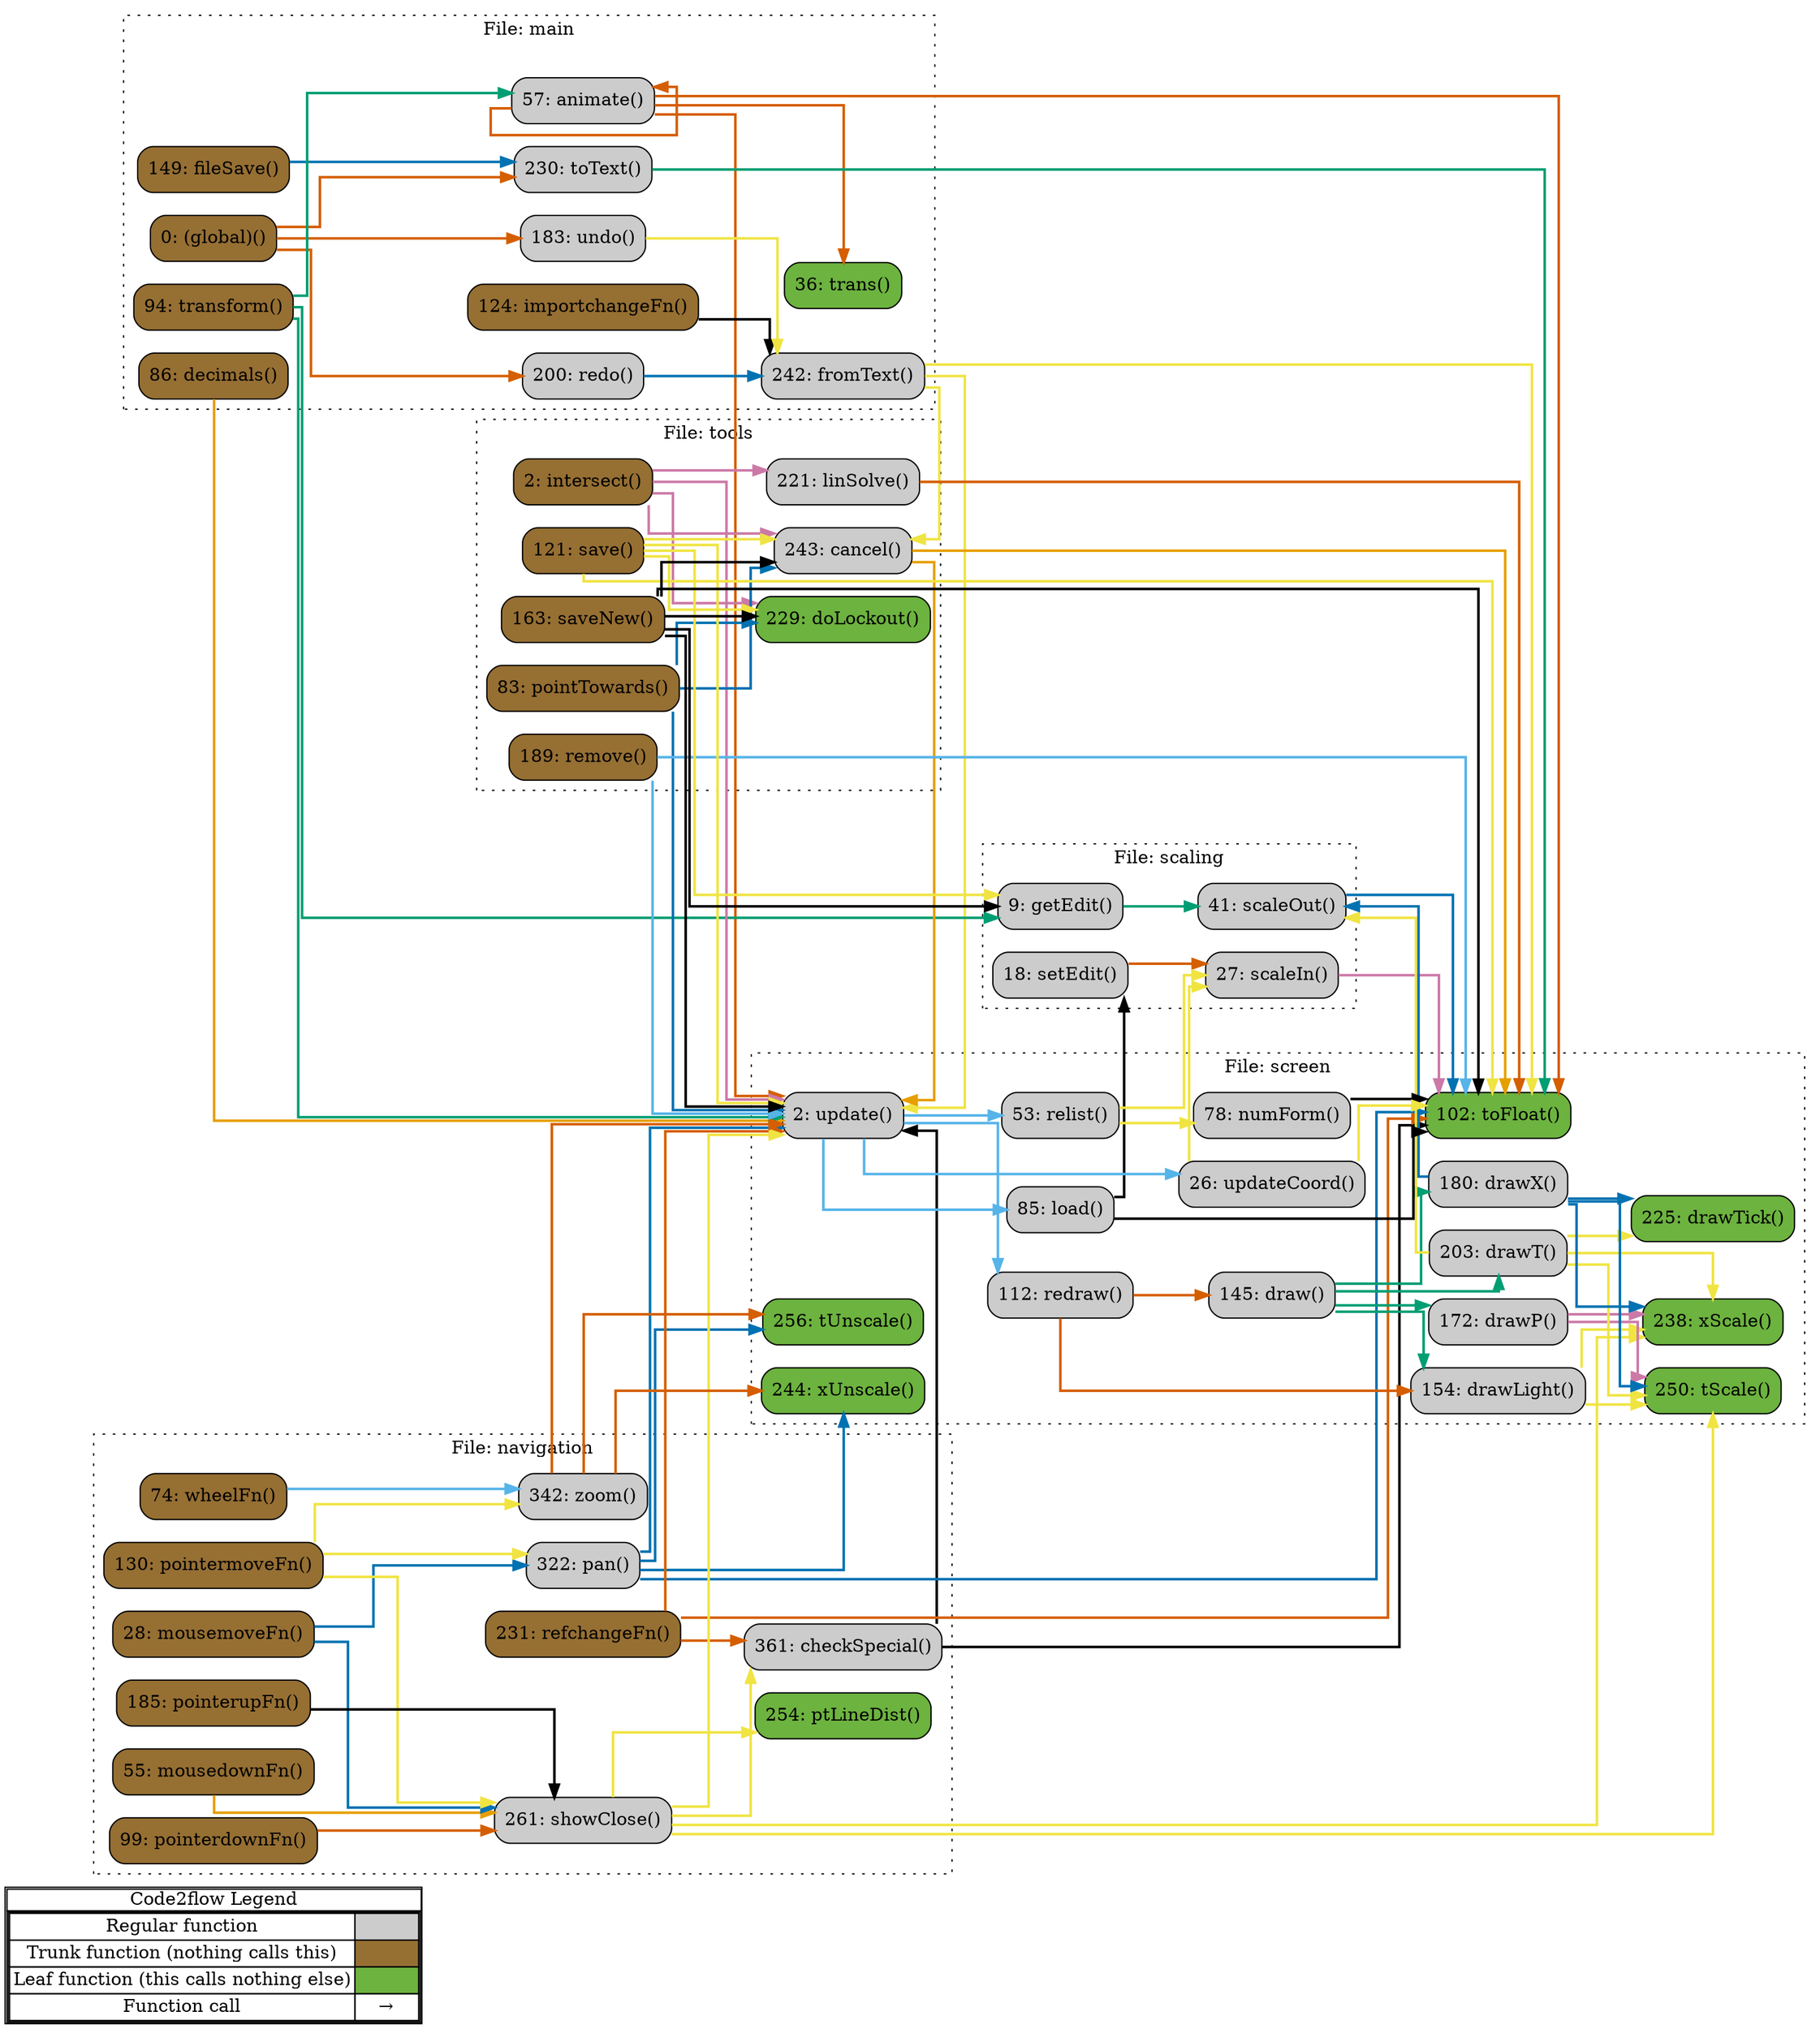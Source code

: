 digraph G {
concentrate=true;
splines="ortho";
rankdir="LR";
subgraph legend{
    rank = min;
    label = "legend";
    Legend [shape=none, margin=0, label = <
        <table cellspacing="0" cellpadding="0" border="1"><tr><td>Code2flow Legend</td></tr><tr><td>
        <table cellspacing="0">
        <tr><td>Regular function</td><td width="50px" bgcolor='#cccccc'></td></tr>
        <tr><td>Trunk function (nothing calls this)</td><td bgcolor='#966F33'></td></tr>
        <tr><td>Leaf function (this calls nothing else)</td><td bgcolor='#6db33f'></td></tr>
        <tr><td>Function call</td><td><font color='black'>&#8594;</font></td></tr>
        </table></td></tr></table>
        >];
}node_bd3e15ae [label="0: (global)()" name="main::(global)" shape="rect" style="rounded,filled" fillcolor="#966F33" ];
node_4e4ebd86 [label="57: animate()" name="main::animate" shape="rect" style="rounded,filled" fillcolor="#cccccc" ];
node_84d80869 [label="86: decimals()" name="main::decimals" shape="rect" style="rounded,filled" fillcolor="#966F33" ];
node_ce2e3e5d [label="149: fileSave()" name="main::fileSave" shape="rect" style="rounded,filled" fillcolor="#966F33" ];
node_3d0ec754 [label="242: fromText()" name="main::fromText" shape="rect" style="rounded,filled" fillcolor="#cccccc" ];
node_8bc1ed80 [label="124: importchangeFn()" name="main::importchangeFn" shape="rect" style="rounded,filled" fillcolor="#966F33" ];
node_18f121c5 [label="200: redo()" name="main::redo" shape="rect" style="rounded,filled" fillcolor="#cccccc" ];
node_d1199013 [label="230: toText()" name="main::toText" shape="rect" style="rounded,filled" fillcolor="#cccccc" ];
node_b16a0f12 [label="36: trans()" name="main::trans" shape="rect" style="rounded,filled" fillcolor="#6db33f" ];
node_ed7e12eb [label="94: transform()" name="main::transform" shape="rect" style="rounded,filled" fillcolor="#966F33" ];
node_20c1c174 [label="183: undo()" name="main::undo" shape="rect" style="rounded,filled" fillcolor="#cccccc" ];
node_b8796ed0 [label="361: checkSpecial()" name="navigation::checkSpecial" shape="rect" style="rounded,filled" fillcolor="#cccccc" ];
node_542ecfa9 [label="55: mousedownFn()" name="navigation::mousedownFn" shape="rect" style="rounded,filled" fillcolor="#966F33" ];
node_39f94a65 [label="28: mousemoveFn()" name="navigation::mousemoveFn" shape="rect" style="rounded,filled" fillcolor="#966F33" ];
node_067b15bd [label="322: pan()" name="navigation::pan" shape="rect" style="rounded,filled" fillcolor="#cccccc" ];
node_2710bd86 [label="99: pointerdownFn()" name="navigation::pointerdownFn" shape="rect" style="rounded,filled" fillcolor="#966F33" ];
node_89806944 [label="130: pointermoveFn()" name="navigation::pointermoveFn" shape="rect" style="rounded,filled" fillcolor="#966F33" ];
node_972be5b0 [label="185: pointerupFn()" name="navigation::pointerupFn" shape="rect" style="rounded,filled" fillcolor="#966F33" ];
node_da87939e [label="254: ptLineDist()" name="navigation::ptLineDist" shape="rect" style="rounded,filled" fillcolor="#6db33f" ];
node_1504f0e6 [label="231: refchangeFn()" name="navigation::refchangeFn" shape="rect" style="rounded,filled" fillcolor="#966F33" ];
node_f7e54814 [label="261: showClose()" name="navigation::showClose" shape="rect" style="rounded,filled" fillcolor="#cccccc" ];
node_5e24aeea [label="74: wheelFn()" name="navigation::wheelFn" shape="rect" style="rounded,filled" fillcolor="#966F33" ];
node_9b26a4e6 [label="342: zoom()" name="navigation::zoom" shape="rect" style="rounded,filled" fillcolor="#cccccc" ];
node_83b0d5b3 [label="9: getEdit()" name="scaling::getEdit" shape="rect" style="rounded,filled" fillcolor="#cccccc" ];
node_7f60fed7 [label="27: scaleIn()" name="scaling::scaleIn" shape="rect" style="rounded,filled" fillcolor="#cccccc" ];
node_c44b5775 [label="41: scaleOut()" name="scaling::scaleOut" shape="rect" style="rounded,filled" fillcolor="#cccccc" ];
node_74499506 [label="18: setEdit()" name="scaling::setEdit" shape="rect" style="rounded,filled" fillcolor="#cccccc" ];
node_6f84de6b [label="145: draw()" name="screen::draw" shape="rect" style="rounded,filled" fillcolor="#cccccc" ];
node_a34d8424 [label="154: drawLight()" name="screen::drawLight" shape="rect" style="rounded,filled" fillcolor="#cccccc" ];
node_c5f4290f [label="172: drawP()" name="screen::drawP" shape="rect" style="rounded,filled" fillcolor="#cccccc" ];
node_0775a644 [label="203: drawT()" name="screen::drawT" shape="rect" style="rounded,filled" fillcolor="#cccccc" ];
node_1bd03072 [label="225: drawTick()" name="screen::drawTick" shape="rect" style="rounded,filled" fillcolor="#6db33f" ];
node_5833d2e5 [label="180: drawX()" name="screen::drawX" shape="rect" style="rounded,filled" fillcolor="#cccccc" ];
node_bdff2a48 [label="85: load()" name="screen::load" shape="rect" style="rounded,filled" fillcolor="#cccccc" ];
node_42d02130 [label="78: numForm()" name="screen::numForm" shape="rect" style="rounded,filled" fillcolor="#cccccc" ];
node_e826d366 [label="112: redraw()" name="screen::redraw" shape="rect" style="rounded,filled" fillcolor="#cccccc" ];
node_74f6323c [label="53: relist()" name="screen::relist" shape="rect" style="rounded,filled" fillcolor="#cccccc" ];
node_ca4a38f4 [label="250: tScale()" name="screen::tScale" shape="rect" style="rounded,filled" fillcolor="#6db33f" ];
node_f3841b77 [label="256: tUnscale()" name="screen::tUnscale" shape="rect" style="rounded,filled" fillcolor="#6db33f" ];
node_416b19fa [label="102: toFloat()" name="screen::toFloat" shape="rect" style="rounded,filled" fillcolor="#6db33f" ];
node_c4b247c2 [label="2: update()" name="screen::update" shape="rect" style="rounded,filled" fillcolor="#cccccc" ];
node_5674d9cc [label="26: updateCoord()" name="screen::updateCoord" shape="rect" style="rounded,filled" fillcolor="#cccccc" ];
node_9f2bfdac [label="238: xScale()" name="screen::xScale" shape="rect" style="rounded,filled" fillcolor="#6db33f" ];
node_19c8cfae [label="244: xUnscale()" name="screen::xUnscale" shape="rect" style="rounded,filled" fillcolor="#6db33f" ];
node_025c5cc9 [label="243: cancel()" name="tools::cancel" shape="rect" style="rounded,filled" fillcolor="#cccccc" ];
node_c2a86ac4 [label="229: doLockout()" name="tools::doLockout" shape="rect" style="rounded,filled" fillcolor="#6db33f" ];
node_11f3157f [label="2: intersect()" name="tools::intersect" shape="rect" style="rounded,filled" fillcolor="#966F33" ];
node_79ada876 [label="221: linSolve()" name="tools::linSolve" shape="rect" style="rounded,filled" fillcolor="#cccccc" ];
node_131b999d [label="83: pointTowards()" name="tools::pointTowards" shape="rect" style="rounded,filled" fillcolor="#966F33" ];
node_fc0046da [label="189: remove()" name="tools::remove" shape="rect" style="rounded,filled" fillcolor="#966F33" ];
node_b0951444 [label="121: save()" name="tools::save" shape="rect" style="rounded,filled" fillcolor="#966F33" ];
node_e97c4108 [label="163: saveNew()" name="tools::saveNew" shape="rect" style="rounded,filled" fillcolor="#966F33" ];
node_bd3e15ae -> node_18f121c5 [color="#D55E00" penwidth="2"];
node_bd3e15ae -> node_d1199013 [color="#D55E00" penwidth="2"];
node_bd3e15ae -> node_20c1c174 [color="#D55E00" penwidth="2"];
node_4e4ebd86 -> node_4e4ebd86 [color="#D55E00" penwidth="2"];
node_4e4ebd86 -> node_b16a0f12 [color="#D55E00" penwidth="2"];
node_4e4ebd86 -> node_416b19fa [color="#D55E00" penwidth="2"];
node_4e4ebd86 -> node_416b19fa [color="#D55E00" penwidth="2"];
node_4e4ebd86 -> node_416b19fa [color="#D55E00" penwidth="2"];
node_4e4ebd86 -> node_416b19fa [color="#D55E00" penwidth="2"];
node_4e4ebd86 -> node_c4b247c2 [color="#D55E00" penwidth="2"];
node_4e4ebd86 -> node_c4b247c2 [color="#D55E00" penwidth="2"];
node_84d80869 -> node_c4b247c2 [color="#E69F00" penwidth="2"];
node_ce2e3e5d -> node_d1199013 [color="#0072B2" penwidth="2"];
node_3d0ec754 -> node_416b19fa [color="#F0E442" penwidth="2"];
node_3d0ec754 -> node_416b19fa [color="#F0E442" penwidth="2"];
node_3d0ec754 -> node_416b19fa [color="#F0E442" penwidth="2"];
node_3d0ec754 -> node_416b19fa [color="#F0E442" penwidth="2"];
node_3d0ec754 -> node_416b19fa [color="#F0E442" penwidth="2"];
node_3d0ec754 -> node_416b19fa [color="#F0E442" penwidth="2"];
node_3d0ec754 -> node_416b19fa [color="#F0E442" penwidth="2"];
node_3d0ec754 -> node_416b19fa [color="#F0E442" penwidth="2"];
node_3d0ec754 -> node_416b19fa [color="#F0E442" penwidth="2"];
node_3d0ec754 -> node_416b19fa [color="#F0E442" penwidth="2"];
node_3d0ec754 -> node_416b19fa [color="#F0E442" penwidth="2"];
node_3d0ec754 -> node_416b19fa [color="#F0E442" penwidth="2"];
node_3d0ec754 -> node_416b19fa [color="#F0E442" penwidth="2"];
node_3d0ec754 -> node_c4b247c2 [color="#F0E442" penwidth="2"];
node_3d0ec754 -> node_c4b247c2 [color="#F0E442" penwidth="2"];
node_3d0ec754 -> node_025c5cc9 [color="#F0E442" penwidth="2"];
node_8bc1ed80 -> node_3d0ec754 [color="#000000" penwidth="2"];
node_18f121c5 -> node_3d0ec754 [color="#0072B2" penwidth="2"];
node_d1199013 -> node_416b19fa [color="#009E73" penwidth="2"];
node_d1199013 -> node_416b19fa [color="#009E73" penwidth="2"];
node_d1199013 -> node_416b19fa [color="#009E73" penwidth="2"];
node_d1199013 -> node_416b19fa [color="#009E73" penwidth="2"];
node_d1199013 -> node_416b19fa [color="#009E73" penwidth="2"];
node_d1199013 -> node_416b19fa [color="#009E73" penwidth="2"];
node_ed7e12eb -> node_4e4ebd86 [color="#009E73" penwidth="2"];
node_ed7e12eb -> node_83b0d5b3 [color="#009E73" penwidth="2"];
node_ed7e12eb -> node_83b0d5b3 [color="#009E73" penwidth="2"];
node_ed7e12eb -> node_83b0d5b3 [color="#009E73" penwidth="2"];
node_ed7e12eb -> node_c4b247c2 [color="#009E73" penwidth="2"];
node_20c1c174 -> node_3d0ec754 [color="#F0E442" penwidth="2"];
node_b8796ed0 -> node_416b19fa [color="#000000" penwidth="2"];
node_b8796ed0 -> node_c4b247c2 [color="#000000" penwidth="2"];
node_542ecfa9 -> node_f7e54814 [color="#E69F00" penwidth="2"];
node_39f94a65 -> node_067b15bd [color="#0072B2" penwidth="2"];
node_39f94a65 -> node_f7e54814 [color="#0072B2" penwidth="2"];
node_067b15bd -> node_f3841b77 [color="#0072B2" penwidth="2"];
node_067b15bd -> node_f3841b77 [color="#0072B2" penwidth="2"];
node_067b15bd -> node_416b19fa [color="#0072B2" penwidth="2"];
node_067b15bd -> node_416b19fa [color="#0072B2" penwidth="2"];
node_067b15bd -> node_416b19fa [color="#0072B2" penwidth="2"];
node_067b15bd -> node_416b19fa [color="#0072B2" penwidth="2"];
node_067b15bd -> node_c4b247c2 [color="#0072B2" penwidth="2"];
node_067b15bd -> node_19c8cfae [color="#0072B2" penwidth="2"];
node_067b15bd -> node_19c8cfae [color="#0072B2" penwidth="2"];
node_2710bd86 -> node_f7e54814 [color="#D55E00" penwidth="2"];
node_89806944 -> node_067b15bd [color="#F0E442" penwidth="2"];
node_89806944 -> node_f7e54814 [color="#F0E442" penwidth="2"];
node_89806944 -> node_9b26a4e6 [color="#F0E442" penwidth="2"];
node_972be5b0 -> node_f7e54814 [color="#000000" penwidth="2"];
node_1504f0e6 -> node_b8796ed0 [color="#D55E00" penwidth="2"];
node_1504f0e6 -> node_416b19fa [color="#D55E00" penwidth="2"];
node_1504f0e6 -> node_416b19fa [color="#D55E00" penwidth="2"];
node_1504f0e6 -> node_416b19fa [color="#D55E00" penwidth="2"];
node_1504f0e6 -> node_c4b247c2 [color="#D55E00" penwidth="2"];
node_f7e54814 -> node_b8796ed0 [color="#F0E442" penwidth="2"];
node_f7e54814 -> node_da87939e [color="#F0E442" penwidth="2"];
node_f7e54814 -> node_da87939e [color="#F0E442" penwidth="2"];
node_f7e54814 -> node_ca4a38f4 [color="#F0E442" penwidth="2"];
node_f7e54814 -> node_ca4a38f4 [color="#F0E442" penwidth="2"];
node_f7e54814 -> node_ca4a38f4 [color="#F0E442" penwidth="2"];
node_f7e54814 -> node_ca4a38f4 [color="#F0E442" penwidth="2"];
node_f7e54814 -> node_ca4a38f4 [color="#F0E442" penwidth="2"];
node_f7e54814 -> node_c4b247c2 [color="#F0E442" penwidth="2"];
node_f7e54814 -> node_c4b247c2 [color="#F0E442" penwidth="2"];
node_f7e54814 -> node_9f2bfdac [color="#F0E442" penwidth="2"];
node_f7e54814 -> node_9f2bfdac [color="#F0E442" penwidth="2"];
node_f7e54814 -> node_9f2bfdac [color="#F0E442" penwidth="2"];
node_f7e54814 -> node_9f2bfdac [color="#F0E442" penwidth="2"];
node_f7e54814 -> node_9f2bfdac [color="#F0E442" penwidth="2"];
node_5e24aeea -> node_9b26a4e6 [color="#56B4E9" penwidth="2"];
node_9b26a4e6 -> node_f3841b77 [color="#D55E00" penwidth="2"];
node_9b26a4e6 -> node_c4b247c2 [color="#D55E00" penwidth="2"];
node_9b26a4e6 -> node_c4b247c2 [color="#D55E00" penwidth="2"];
node_9b26a4e6 -> node_19c8cfae [color="#D55E00" penwidth="2"];
node_83b0d5b3 -> node_c44b5775 [color="#009E73" penwidth="2"];
node_7f60fed7 -> node_416b19fa [color="#CC79A7" penwidth="2"];
node_7f60fed7 -> node_416b19fa [color="#CC79A7" penwidth="2"];
node_7f60fed7 -> node_416b19fa [color="#CC79A7" penwidth="2"];
node_c44b5775 -> node_416b19fa [color="#0072B2" penwidth="2"];
node_c44b5775 -> node_416b19fa [color="#0072B2" penwidth="2"];
node_c44b5775 -> node_416b19fa [color="#0072B2" penwidth="2"];
node_74499506 -> node_7f60fed7 [color="#D55E00" penwidth="2"];
node_6f84de6b -> node_a34d8424 [color="#009E73" penwidth="2"];
node_6f84de6b -> node_c5f4290f [color="#009E73" penwidth="2"];
node_6f84de6b -> node_0775a644 [color="#009E73" penwidth="2"];
node_6f84de6b -> node_5833d2e5 [color="#009E73" penwidth="2"];
node_a34d8424 -> node_ca4a38f4 [color="#F0E442" penwidth="2"];
node_a34d8424 -> node_ca4a38f4 [color="#F0E442" penwidth="2"];
node_a34d8424 -> node_ca4a38f4 [color="#F0E442" penwidth="2"];
node_a34d8424 -> node_ca4a38f4 [color="#F0E442" penwidth="2"];
node_a34d8424 -> node_9f2bfdac [color="#F0E442" penwidth="2"];
node_a34d8424 -> node_9f2bfdac [color="#F0E442" penwidth="2"];
node_a34d8424 -> node_9f2bfdac [color="#F0E442" penwidth="2"];
node_a34d8424 -> node_9f2bfdac [color="#F0E442" penwidth="2"];
node_c5f4290f -> node_ca4a38f4 [color="#CC79A7" penwidth="2"];
node_c5f4290f -> node_9f2bfdac [color="#CC79A7" penwidth="2"];
node_0775a644 -> node_c44b5775 [color="#F0E442" penwidth="2"];
node_0775a644 -> node_1bd03072 [color="#F0E442" penwidth="2"];
node_0775a644 -> node_ca4a38f4 [color="#F0E442" penwidth="2"];
node_0775a644 -> node_ca4a38f4 [color="#F0E442" penwidth="2"];
node_0775a644 -> node_ca4a38f4 [color="#F0E442" penwidth="2"];
node_0775a644 -> node_9f2bfdac [color="#F0E442" penwidth="2"];
node_0775a644 -> node_9f2bfdac [color="#F0E442" penwidth="2"];
node_0775a644 -> node_9f2bfdac [color="#F0E442" penwidth="2"];
node_5833d2e5 -> node_c44b5775 [color="#0072B2" penwidth="2"];
node_5833d2e5 -> node_1bd03072 [color="#0072B2" penwidth="2"];
node_5833d2e5 -> node_ca4a38f4 [color="#0072B2" penwidth="2"];
node_5833d2e5 -> node_ca4a38f4 [color="#0072B2" penwidth="2"];
node_5833d2e5 -> node_ca4a38f4 [color="#0072B2" penwidth="2"];
node_5833d2e5 -> node_9f2bfdac [color="#0072B2" penwidth="2"];
node_5833d2e5 -> node_9f2bfdac [color="#0072B2" penwidth="2"];
node_5833d2e5 -> node_9f2bfdac [color="#0072B2" penwidth="2"];
node_bdff2a48 -> node_74499506 [color="#000000" penwidth="2"];
node_bdff2a48 -> node_74499506 [color="#000000" penwidth="2"];
node_bdff2a48 -> node_74499506 [color="#000000" penwidth="2"];
node_bdff2a48 -> node_74499506 [color="#000000" penwidth="2"];
node_bdff2a48 -> node_416b19fa [color="#000000" penwidth="2"];
node_42d02130 -> node_416b19fa [color="#000000" penwidth="2"];
node_e826d366 -> node_6f84de6b [color="#D55E00" penwidth="2"];
node_e826d366 -> node_6f84de6b [color="#D55E00" penwidth="2"];
node_e826d366 -> node_6f84de6b [color="#D55E00" penwidth="2"];
node_e826d366 -> node_a34d8424 [color="#D55E00" penwidth="2"];
node_74f6323c -> node_7f60fed7 [color="#F0E442" penwidth="2"];
node_74f6323c -> node_7f60fed7 [color="#F0E442" penwidth="2"];
node_74f6323c -> node_7f60fed7 [color="#F0E442" penwidth="2"];
node_74f6323c -> node_7f60fed7 [color="#F0E442" penwidth="2"];
node_74f6323c -> node_7f60fed7 [color="#F0E442" penwidth="2"];
node_74f6323c -> node_7f60fed7 [color="#F0E442" penwidth="2"];
node_74f6323c -> node_7f60fed7 [color="#F0E442" penwidth="2"];
node_74f6323c -> node_7f60fed7 [color="#F0E442" penwidth="2"];
node_74f6323c -> node_7f60fed7 [color="#F0E442" penwidth="2"];
node_74f6323c -> node_42d02130 [color="#F0E442" penwidth="2"];
node_74f6323c -> node_42d02130 [color="#F0E442" penwidth="2"];
node_74f6323c -> node_42d02130 [color="#F0E442" penwidth="2"];
node_c4b247c2 -> node_bdff2a48 [color="#56B4E9" penwidth="2"];
node_c4b247c2 -> node_bdff2a48 [color="#56B4E9" penwidth="2"];
node_c4b247c2 -> node_e826d366 [color="#56B4E9" penwidth="2"];
node_c4b247c2 -> node_e826d366 [color="#56B4E9" penwidth="2"];
node_c4b247c2 -> node_74f6323c [color="#56B4E9" penwidth="2"];
node_c4b247c2 -> node_74f6323c [color="#56B4E9" penwidth="2"];
node_c4b247c2 -> node_5674d9cc [color="#56B4E9" penwidth="2"];
node_5674d9cc -> node_7f60fed7 [color="#F0E442" penwidth="2"];
node_5674d9cc -> node_7f60fed7 [color="#F0E442" penwidth="2"];
node_5674d9cc -> node_416b19fa [color="#F0E442" penwidth="2"];
node_5674d9cc -> node_416b19fa [color="#F0E442" penwidth="2"];
node_5674d9cc -> node_416b19fa [color="#F0E442" penwidth="2"];
node_5674d9cc -> node_416b19fa [color="#F0E442" penwidth="2"];
node_5674d9cc -> node_416b19fa [color="#F0E442" penwidth="2"];
node_5674d9cc -> node_416b19fa [color="#F0E442" penwidth="2"];
node_5674d9cc -> node_416b19fa [color="#F0E442" penwidth="2"];
node_5674d9cc -> node_416b19fa [color="#F0E442" penwidth="2"];
node_5674d9cc -> node_416b19fa [color="#F0E442" penwidth="2"];
node_5674d9cc -> node_416b19fa [color="#F0E442" penwidth="2"];
node_5674d9cc -> node_416b19fa [color="#F0E442" penwidth="2"];
node_5674d9cc -> node_416b19fa [color="#F0E442" penwidth="2"];
node_025c5cc9 -> node_416b19fa [color="#E69F00" penwidth="2"];
node_025c5cc9 -> node_c4b247c2 [color="#E69F00" penwidth="2"];
node_025c5cc9 -> node_c4b247c2 [color="#E69F00" penwidth="2"];
node_025c5cc9 -> node_c4b247c2 [color="#E69F00" penwidth="2"];
node_11f3157f -> node_c4b247c2 [color="#CC79A7" penwidth="2"];
node_11f3157f -> node_025c5cc9 [color="#CC79A7" penwidth="2"];
node_11f3157f -> node_c2a86ac4 [color="#CC79A7" penwidth="2"];
node_11f3157f -> node_79ada876 [color="#CC79A7" penwidth="2"];
node_11f3157f -> node_79ada876 [color="#CC79A7" penwidth="2"];
node_11f3157f -> node_79ada876 [color="#CC79A7" penwidth="2"];
node_11f3157f -> node_79ada876 [color="#CC79A7" penwidth="2"];
node_79ada876 -> node_416b19fa [color="#D55E00" penwidth="2"];
node_79ada876 -> node_416b19fa [color="#D55E00" penwidth="2"];
node_79ada876 -> node_416b19fa [color="#D55E00" penwidth="2"];
node_79ada876 -> node_416b19fa [color="#D55E00" penwidth="2"];
node_79ada876 -> node_416b19fa [color="#D55E00" penwidth="2"];
node_79ada876 -> node_416b19fa [color="#D55E00" penwidth="2"];
node_131b999d -> node_c4b247c2 [color="#0072B2" penwidth="2"];
node_131b999d -> node_c4b247c2 [color="#0072B2" penwidth="2"];
node_131b999d -> node_025c5cc9 [color="#0072B2" penwidth="2"];
node_131b999d -> node_c2a86ac4 [color="#0072B2" penwidth="2"];
node_fc0046da -> node_416b19fa [color="#56B4E9" penwidth="2"];
node_fc0046da -> node_c4b247c2 [color="#56B4E9" penwidth="2"];
node_fc0046da -> node_c4b247c2 [color="#56B4E9" penwidth="2"];
node_b0951444 -> node_83b0d5b3 [color="#F0E442" penwidth="2"];
node_b0951444 -> node_83b0d5b3 [color="#F0E442" penwidth="2"];
node_b0951444 -> node_83b0d5b3 [color="#F0E442" penwidth="2"];
node_b0951444 -> node_83b0d5b3 [color="#F0E442" penwidth="2"];
node_b0951444 -> node_416b19fa [color="#F0E442" penwidth="2"];
node_b0951444 -> node_c4b247c2 [color="#F0E442" penwidth="2"];
node_b0951444 -> node_025c5cc9 [color="#F0E442" penwidth="2"];
node_b0951444 -> node_c2a86ac4 [color="#F0E442" penwidth="2"];
node_e97c4108 -> node_83b0d5b3 [color="#000000" penwidth="2"];
node_e97c4108 -> node_83b0d5b3 [color="#000000" penwidth="2"];
node_e97c4108 -> node_83b0d5b3 [color="#000000" penwidth="2"];
node_e97c4108 -> node_83b0d5b3 [color="#000000" penwidth="2"];
node_e97c4108 -> node_83b0d5b3 [color="#000000" penwidth="2"];
node_e97c4108 -> node_83b0d5b3 [color="#000000" penwidth="2"];
node_e97c4108 -> node_83b0d5b3 [color="#000000" penwidth="2"];
node_e97c4108 -> node_416b19fa [color="#000000" penwidth="2"];
node_e97c4108 -> node_416b19fa [color="#000000" penwidth="2"];
node_e97c4108 -> node_c4b247c2 [color="#000000" penwidth="2"];
node_e97c4108 -> node_025c5cc9 [color="#000000" penwidth="2"];
node_e97c4108 -> node_c2a86ac4 [color="#000000" penwidth="2"];
subgraph cluster_9d68f79e {
    node_b16a0f12 node_4e4ebd86 node_84d80869 node_ed7e12eb node_8bc1ed80 node_ce2e3e5d node_20c1c174 node_18f121c5 node_d1199013 node_3d0ec754 node_bd3e15ae;
    label="File: main";
    name="main";
    style="filled";
    graph[style=dotted];
};
subgraph cluster_e46332f6 {
    node_39f94a65 node_542ecfa9 node_5e24aeea node_2710bd86 node_89806944 node_972be5b0 node_1504f0e6 node_da87939e node_f7e54814 node_067b15bd node_9b26a4e6 node_b8796ed0;
    label="File: navigation";
    name="navigation";
    style="filled";
    graph[style=dotted];
};
subgraph cluster_e354df24 {
    node_83b0d5b3 node_74499506 node_7f60fed7 node_c44b5775;
    label="File: scaling";
    name="scaling";
    style="filled";
    graph[style=dotted];
};
subgraph cluster_28e234d6 {
    node_c4b247c2 node_5674d9cc node_74f6323c node_42d02130 node_bdff2a48 node_416b19fa node_e826d366 node_6f84de6b node_a34d8424 node_c5f4290f node_5833d2e5 node_0775a644 node_1bd03072 node_9f2bfdac node_19c8cfae node_ca4a38f4 node_f3841b77;
    label="File: screen";
    name="screen";
    style="filled";
    graph[style=dotted];
};
subgraph cluster_26c6b335 {
    node_11f3157f node_131b999d node_b0951444 node_e97c4108 node_fc0046da node_79ada876 node_c2a86ac4 node_025c5cc9;
    label="File: tools";
    name="tools";
    style="filled";
    graph[style=dotted];
};
}
